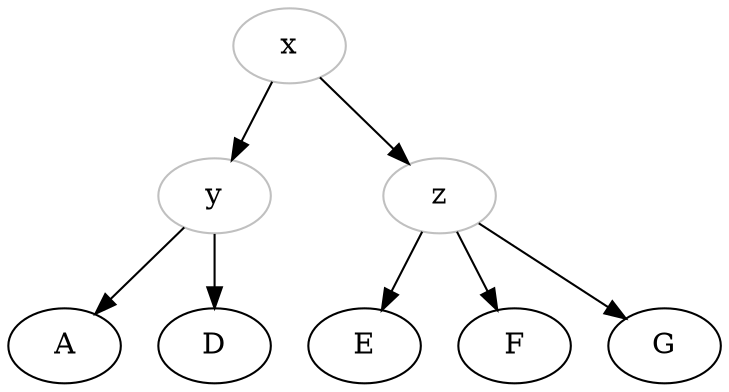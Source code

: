 digraph {


    x -> y;
    x -> z;
    y -> A;
    y -> D;
    z -> E;
    z -> F;
    z -> G;




   x [color="grey"];
   y [color="grey"];
   z [color="grey"];



}
